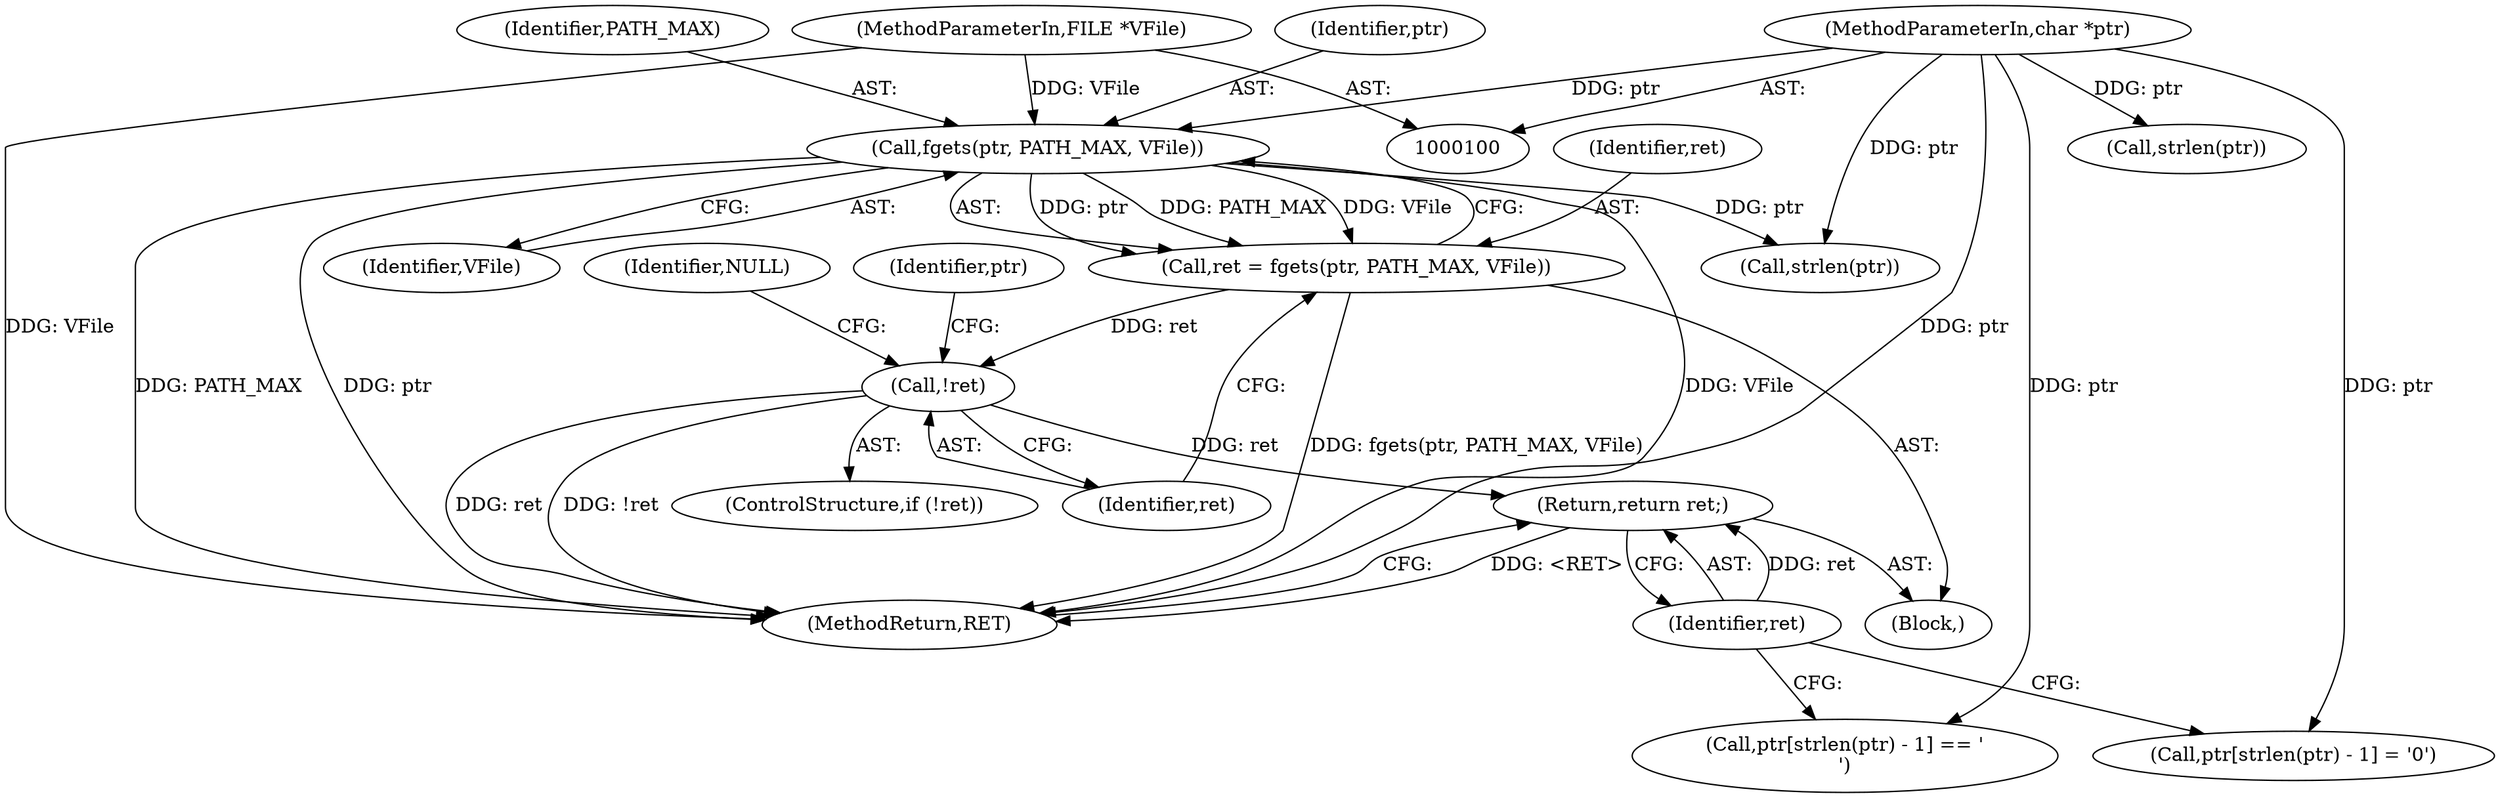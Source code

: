 digraph "0_tcpdump_9ba91381954ad325ea4fd26b9c65a8bd9a2a85b6@pointer" {
"1000133" [label="(Return,return ret;)"];
"1000134" [label="(Identifier,ret)"];
"1000112" [label="(Call,!ret)"];
"1000105" [label="(Call,ret = fgets(ptr, PATH_MAX, VFile))"];
"1000107" [label="(Call,fgets(ptr, PATH_MAX, VFile))"];
"1000102" [label="(MethodParameterIn,char *ptr)"];
"1000101" [label="(MethodParameterIn,FILE *VFile)"];
"1000117" [label="(Call,ptr[strlen(ptr) - 1] == '\n')"];
"1000103" [label="(Block,)"];
"1000111" [label="(ControlStructure,if (!ret))"];
"1000102" [label="(MethodParameterIn,char *ptr)"];
"1000106" [label="(Identifier,ret)"];
"1000101" [label="(MethodParameterIn,FILE *VFile)"];
"1000125" [label="(Call,ptr[strlen(ptr) - 1] = '\0')"];
"1000115" [label="(Identifier,NULL)"];
"1000121" [label="(Call,strlen(ptr))"];
"1000134" [label="(Identifier,ret)"];
"1000135" [label="(MethodReturn,RET)"];
"1000110" [label="(Identifier,VFile)"];
"1000109" [label="(Identifier,PATH_MAX)"];
"1000113" [label="(Identifier,ret)"];
"1000105" [label="(Call,ret = fgets(ptr, PATH_MAX, VFile))"];
"1000133" [label="(Return,return ret;)"];
"1000119" [label="(Identifier,ptr)"];
"1000112" [label="(Call,!ret)"];
"1000107" [label="(Call,fgets(ptr, PATH_MAX, VFile))"];
"1000108" [label="(Identifier,ptr)"];
"1000129" [label="(Call,strlen(ptr))"];
"1000133" -> "1000103"  [label="AST: "];
"1000133" -> "1000134"  [label="CFG: "];
"1000134" -> "1000133"  [label="AST: "];
"1000135" -> "1000133"  [label="CFG: "];
"1000133" -> "1000135"  [label="DDG: <RET>"];
"1000134" -> "1000133"  [label="DDG: ret"];
"1000112" -> "1000133"  [label="DDG: ret"];
"1000134" -> "1000125"  [label="CFG: "];
"1000134" -> "1000117"  [label="CFG: "];
"1000112" -> "1000111"  [label="AST: "];
"1000112" -> "1000113"  [label="CFG: "];
"1000113" -> "1000112"  [label="AST: "];
"1000115" -> "1000112"  [label="CFG: "];
"1000119" -> "1000112"  [label="CFG: "];
"1000112" -> "1000135"  [label="DDG: !ret"];
"1000112" -> "1000135"  [label="DDG: ret"];
"1000105" -> "1000112"  [label="DDG: ret"];
"1000105" -> "1000103"  [label="AST: "];
"1000105" -> "1000107"  [label="CFG: "];
"1000106" -> "1000105"  [label="AST: "];
"1000107" -> "1000105"  [label="AST: "];
"1000113" -> "1000105"  [label="CFG: "];
"1000105" -> "1000135"  [label="DDG: fgets(ptr, PATH_MAX, VFile)"];
"1000107" -> "1000105"  [label="DDG: ptr"];
"1000107" -> "1000105"  [label="DDG: PATH_MAX"];
"1000107" -> "1000105"  [label="DDG: VFile"];
"1000107" -> "1000110"  [label="CFG: "];
"1000108" -> "1000107"  [label="AST: "];
"1000109" -> "1000107"  [label="AST: "];
"1000110" -> "1000107"  [label="AST: "];
"1000107" -> "1000135"  [label="DDG: ptr"];
"1000107" -> "1000135"  [label="DDG: PATH_MAX"];
"1000107" -> "1000135"  [label="DDG: VFile"];
"1000102" -> "1000107"  [label="DDG: ptr"];
"1000101" -> "1000107"  [label="DDG: VFile"];
"1000107" -> "1000121"  [label="DDG: ptr"];
"1000102" -> "1000100"  [label="AST: "];
"1000102" -> "1000135"  [label="DDG: ptr"];
"1000102" -> "1000117"  [label="DDG: ptr"];
"1000102" -> "1000121"  [label="DDG: ptr"];
"1000102" -> "1000125"  [label="DDG: ptr"];
"1000102" -> "1000129"  [label="DDG: ptr"];
"1000101" -> "1000100"  [label="AST: "];
"1000101" -> "1000135"  [label="DDG: VFile"];
}
